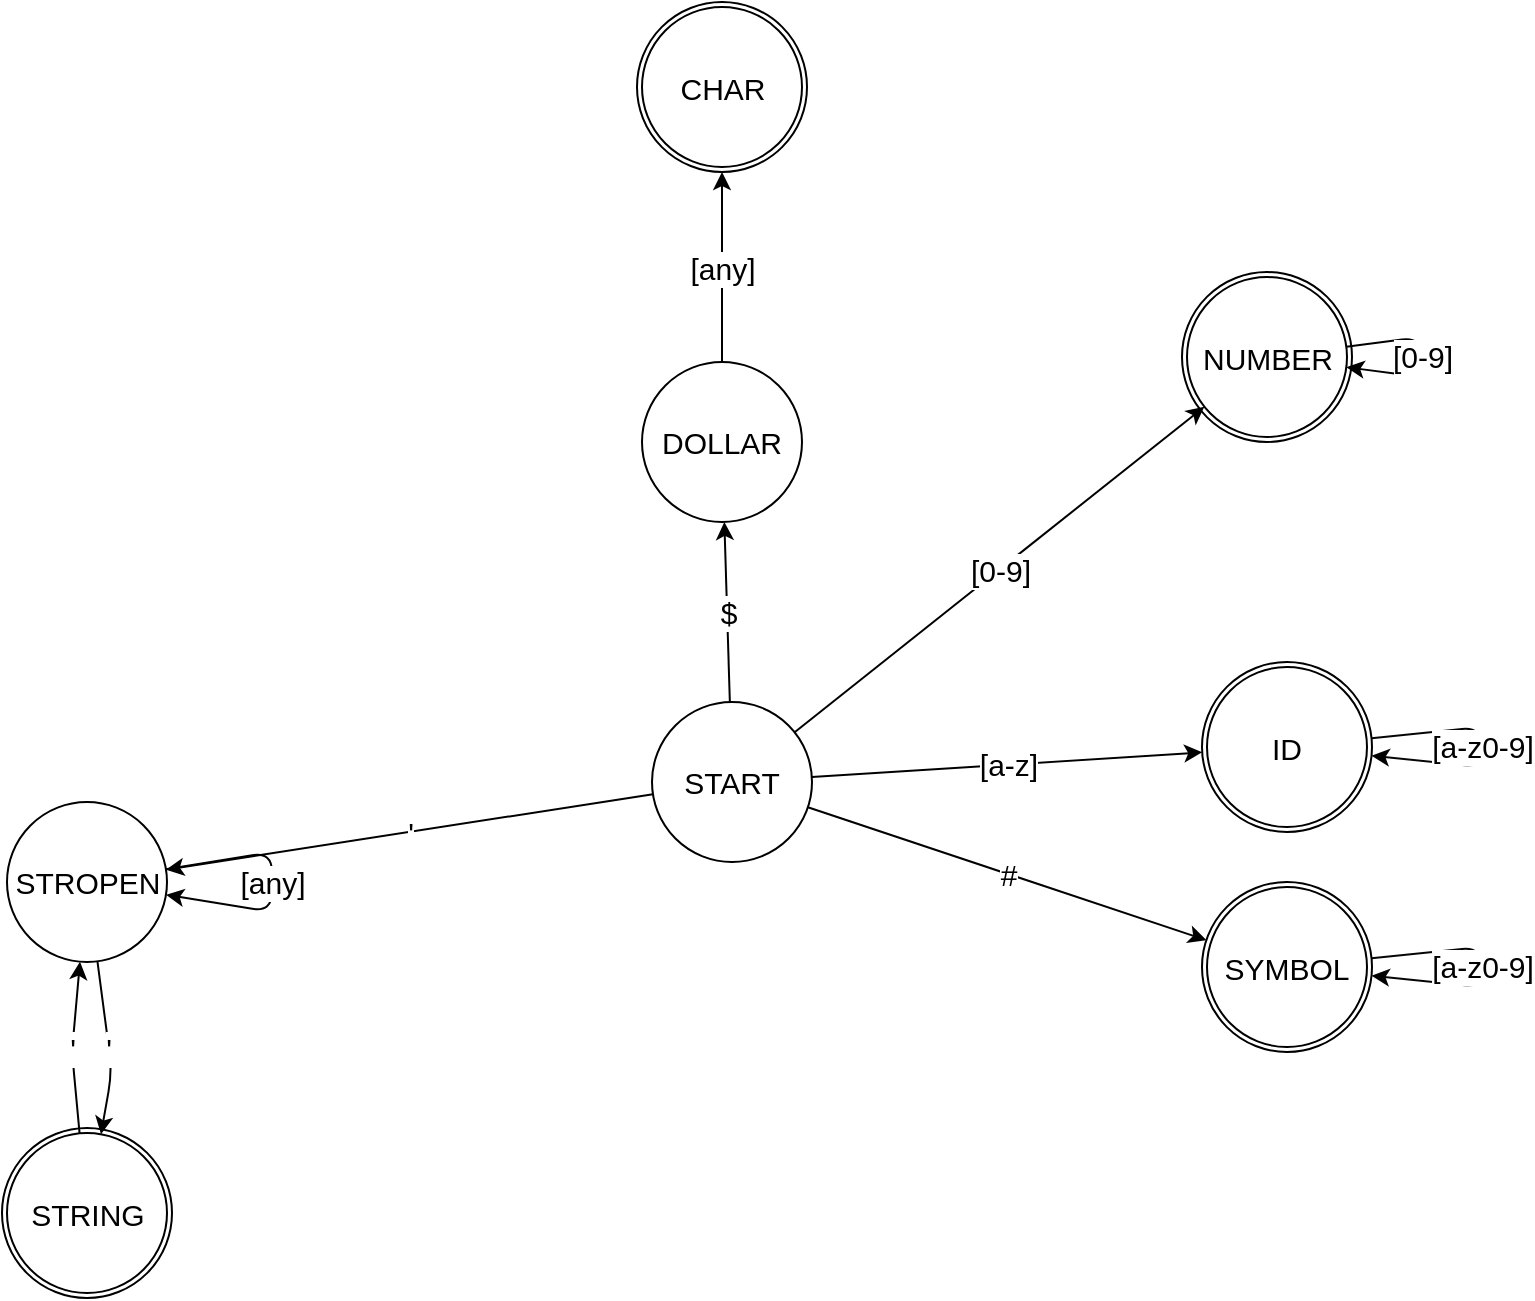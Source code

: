 <mxfile>
    <diagram id="55LnbDlsFnv04p-Imzg5" name="Page-1">
        <mxGraphModel dx="818" dy="782" grid="1" gridSize="10" guides="1" tooltips="1" connect="1" arrows="1" fold="1" page="1" pageScale="1" pageWidth="850" pageHeight="1100" math="0" shadow="0">
            <root>
                <mxCell id="0"/>
                <mxCell id="1" parent="0"/>
                <mxCell id="4" value="[a-z]" style="edgeStyle=none;html=1;fontSize=15;" parent="1" source="2" target="42" edge="1">
                    <mxGeometry relative="1" as="geometry">
                        <mxPoint x="198.847" y="380.678" as="targetPoint"/>
                    </mxGeometry>
                </mxCell>
                <mxCell id="9" value="$" style="edgeStyle=none;html=1;labelBorderColor=none;spacing=2;spacingTop=0;fontSize=15;" parent="1" source="2" target="8" edge="1">
                    <mxGeometry relative="1" as="geometry"/>
                </mxCell>
                <mxCell id="71" value="[0-9]" style="edgeStyle=none;shape=connector;rounded=1;sketch=0;jumpStyle=none;html=1;shadow=0;labelBackgroundColor=default;labelBorderColor=none;fontFamily=Helvetica;fontSize=15;fontColor=default;endArrow=classic;startSize=6;sourcePerimeterSpacing=0;strokeColor=default;" parent="1" source="2" target="67" edge="1">
                    <mxGeometry relative="1" as="geometry"/>
                </mxCell>
                <mxCell id="74" value="'" style="edgeStyle=none;shape=connector;rounded=1;sketch=0;jumpStyle=none;jumpSize=12;html=1;shadow=0;labelBackgroundColor=default;labelBorderColor=none;fontFamily=Helvetica;fontSize=15;fontColor=default;endArrow=classic;startSize=6;sourcePerimeterSpacing=0;strokeColor=default;" parent="1" source="2" target="73" edge="1">
                    <mxGeometry relative="1" as="geometry"/>
                </mxCell>
                <mxCell id="89" value="#" style="edgeStyle=none;html=1;fontSize=15;" parent="1" source="2" target="87" edge="1">
                    <mxGeometry relative="1" as="geometry"/>
                </mxCell>
                <mxCell id="2" value="START" style="ellipse;whiteSpace=wrap;html=1;aspect=fixed;fontSize=15;" parent="1" vertex="1">
                    <mxGeometry x="385" y="390" width="80" height="80" as="geometry"/>
                </mxCell>
                <mxCell id="38" value="[any]" style="edgeStyle=none;shape=connector;rounded=1;html=1;labelBackgroundColor=default;fontFamily=Helvetica;fontSize=15;fontColor=default;endArrow=classic;strokeColor=default;" parent="1" source="8" target="37" edge="1">
                    <mxGeometry relative="1" as="geometry"/>
                </mxCell>
                <mxCell id="8" value="&lt;font style=&quot;font-size: 15px&quot;&gt;DOLLAR&lt;/font&gt;" style="ellipse;whiteSpace=wrap;html=1;aspect=fixed;" parent="1" vertex="1">
                    <mxGeometry x="380" y="220" width="80" height="80" as="geometry"/>
                </mxCell>
                <mxCell id="35" value="" style="group;fontFamily=Helvetica;fontSize=15;fontColor=default;strokeColor=none;fillColor=default;html=1;" parent="1" vertex="1" connectable="0">
                    <mxGeometry x="377.5" y="40" width="85" height="85" as="geometry"/>
                </mxCell>
                <mxCell id="36" value="" style="ellipse;whiteSpace=wrap;html=1;aspect=fixed;fillColor=default;gradientColor=none;fontFamily=Helvetica;fontSize=15;fontColor=default;strokeColor=default;" parent="35" vertex="1">
                    <mxGeometry x="2.5" y="2.5" width="80" height="80" as="geometry"/>
                </mxCell>
                <mxCell id="37" value="CHAR" style="ellipse;whiteSpace=wrap;html=1;aspect=fixed;fillColor=none;gradientColor=none;fontFamily=Helvetica;fontSize=15;fontColor=default;strokeColor=default;" parent="35" vertex="1">
                    <mxGeometry width="85" height="85" as="geometry"/>
                </mxCell>
                <mxCell id="40" value="" style="group;fontFamily=Helvetica;fontSize=15;fontColor=default;strokeColor=none;fillColor=none;html=1;imageAspect=1;absoluteArcSize=0;autosize=0;" parent="1" vertex="1" connectable="0">
                    <mxGeometry x="660" y="370" width="85" height="85" as="geometry"/>
                </mxCell>
                <mxCell id="41" value="" style="ellipse;whiteSpace=wrap;html=1;aspect=fixed;fillColor=default;gradientColor=none;fontFamily=Helvetica;fontSize=15;fontColor=default;strokeColor=default;" parent="40" vertex="1">
                    <mxGeometry x="2.5" y="2.5" width="80" height="80" as="geometry"/>
                </mxCell>
                <mxCell id="42" value="ID" style="ellipse;whiteSpace=wrap;html=1;aspect=fixed;fillColor=none;gradientColor=none;fontFamily=Helvetica;fontSize=15;fontColor=default;strokeColor=default;" parent="40" vertex="1">
                    <mxGeometry width="85" height="85" as="geometry"/>
                </mxCell>
                <mxCell id="43" value="[a-z0-9]" style="edgeStyle=none;shape=connector;html=1;labelBackgroundColor=default;labelBorderColor=none;fontFamily=Helvetica;fontSize=15;fontColor=default;endArrow=classic;strokeColor=default;orthogonalLoop=0;backgroundOutline=0;arcSize=20;fillOpacity=100;strokeOpacity=98;rounded=1;startSize=6;sourcePerimeterSpacing=0;jumpStyle=none;shadow=0;sketch=0;" parent="40" source="42" target="42" edge="1">
                    <mxGeometry relative="1" as="geometry">
                        <Array as="points">
                            <mxPoint x="140" y="43"/>
                        </Array>
                    </mxGeometry>
                </mxCell>
                <mxCell id="66" value="" style="group;pointerEvents=0;fontFamily=Helvetica;fontSize=15;fontColor=default;fillColor=none;gradientColor=none;html=1;" parent="1" vertex="1" connectable="0">
                    <mxGeometry x="650" y="175" width="85" height="85" as="geometry"/>
                </mxCell>
                <mxCell id="67" value="NUMBER" style="ellipse;whiteSpace=wrap;html=1;aspect=fixed;fillColor=default;gradientColor=none;pointerEvents=0;fontFamily=Helvetica;fontSize=15;fontColor=default;" parent="66" vertex="1">
                    <mxGeometry x="2.5" y="2.5" width="80" height="80" as="geometry"/>
                </mxCell>
                <mxCell id="68" value="" style="ellipse;whiteSpace=wrap;html=1;aspect=fixed;fillColor=none;gradientColor=none;pointerEvents=0;fontFamily=Helvetica;fontSize=15;fontColor=default;" parent="66" vertex="1">
                    <mxGeometry width="85" height="85" as="geometry"/>
                </mxCell>
                <mxCell id="70" value="[0-9]" style="edgeStyle=none;shape=connector;rounded=1;sketch=0;jumpStyle=none;html=1;shadow=0;labelBackgroundColor=default;labelBorderColor=none;fontFamily=Helvetica;fontSize=15;fontColor=default;endArrow=classic;startSize=6;sourcePerimeterSpacing=0;strokeColor=default;" parent="66" source="67" target="67" edge="1">
                    <mxGeometry relative="1" as="geometry">
                        <Array as="points">
                            <mxPoint x="120" y="43"/>
                        </Array>
                    </mxGeometry>
                </mxCell>
                <mxCell id="85" value="" style="group;fontFamily=Helvetica;fontSize=15;fontColor=default;strokeColor=none;fillColor=none;html=1;imageAspect=1;absoluteArcSize=0;autosize=0;" parent="1" vertex="1" connectable="0">
                    <mxGeometry x="660" y="480" width="85" height="85" as="geometry"/>
                </mxCell>
                <mxCell id="86" value="" style="ellipse;whiteSpace=wrap;html=1;aspect=fixed;fillColor=default;gradientColor=none;fontFamily=Helvetica;fontSize=15;fontColor=default;strokeColor=default;" parent="85" vertex="1">
                    <mxGeometry x="2.5" y="2.5" width="80" height="80" as="geometry"/>
                </mxCell>
                <mxCell id="87" value="SYMBOL" style="ellipse;whiteSpace=wrap;html=1;aspect=fixed;fillColor=none;gradientColor=none;fontFamily=Helvetica;fontSize=15;fontColor=default;strokeColor=default;" parent="85" vertex="1">
                    <mxGeometry width="85" height="85" as="geometry"/>
                </mxCell>
                <mxCell id="88" value="[a-z0-9]" style="edgeStyle=none;shape=connector;html=1;labelBackgroundColor=default;labelBorderColor=none;fontFamily=Helvetica;fontSize=15;fontColor=default;endArrow=classic;strokeColor=default;orthogonalLoop=0;backgroundOutline=0;arcSize=20;fillOpacity=100;strokeOpacity=98;rounded=1;startSize=6;sourcePerimeterSpacing=0;jumpStyle=none;shadow=0;sketch=0;" parent="85" source="87" target="87" edge="1">
                    <mxGeometry relative="1" as="geometry">
                        <Array as="points">
                            <mxPoint x="140" y="43"/>
                        </Array>
                    </mxGeometry>
                </mxCell>
                <mxCell id="90" value="" style="group" parent="1" vertex="1" connectable="0">
                    <mxGeometry x="60" y="440.0" width="135" height="248.0" as="geometry"/>
                </mxCell>
                <mxCell id="73" value="STROPEN" style="ellipse;whiteSpace=wrap;html=1;aspect=fixed;fillColor=default;gradientColor=none;pointerEvents=0;fontFamily=Helvetica;fontSize=15;fontColor=default;" parent="90" vertex="1">
                    <mxGeometry x="2.5" width="80" height="80" as="geometry"/>
                </mxCell>
                <mxCell id="75" value="[any]" style="edgeStyle=none;shape=connector;rounded=1;sketch=0;jumpStyle=none;jumpSize=12;html=1;shadow=0;labelBackgroundColor=default;labelBorderColor=none;fontFamily=Helvetica;fontSize=15;fontColor=default;endArrow=classic;startSize=6;sourcePerimeterSpacing=0;strokeColor=default;" parent="90" source="73" target="73" edge="1">
                    <mxGeometry relative="1" as="geometry">
                        <Array as="points">
                            <mxPoint x="135" y="55.0"/>
                        </Array>
                    </mxGeometry>
                </mxCell>
                <mxCell id="76" value="" style="group;pointerEvents=0;fontFamily=Helvetica;fontSize=15;fontColor=default;fillColor=none;gradientColor=none;html=1;" parent="90" vertex="1" connectable="0">
                    <mxGeometry y="163.0" width="85" height="85" as="geometry"/>
                </mxCell>
                <mxCell id="77" value="STRING" style="ellipse;whiteSpace=wrap;html=1;aspect=fixed;fillColor=default;gradientColor=none;pointerEvents=0;fontFamily=Helvetica;fontSize=15;fontColor=default;" parent="76" vertex="1">
                    <mxGeometry x="2.5" y="2.5" width="80" height="80" as="geometry"/>
                </mxCell>
                <mxCell id="78" value="" style="ellipse;whiteSpace=wrap;html=1;aspect=fixed;fillColor=none;gradientColor=none;pointerEvents=0;fontFamily=Helvetica;fontSize=15;fontColor=default;" parent="76" vertex="1">
                    <mxGeometry width="85" height="85" as="geometry"/>
                </mxCell>
                <mxCell id="79" value="'" style="edgeStyle=none;shape=connector;rounded=1;sketch=0;jumpStyle=none;jumpSize=12;html=1;shadow=0;labelBackgroundColor=default;labelBorderColor=none;fontFamily=Helvetica;fontSize=15;fontColor=default;endArrow=classic;startSize=6;sourcePerimeterSpacing=0;strokeColor=default;" parent="90" source="73" target="77" edge="1">
                    <mxGeometry relative="1" as="geometry">
                        <Array as="points">
                            <mxPoint x="55" y="135.0"/>
                        </Array>
                    </mxGeometry>
                </mxCell>
                <mxCell id="80" value="'" style="edgeStyle=none;shape=connector;rounded=1;sketch=0;jumpStyle=none;jumpSize=12;html=1;shadow=0;labelBackgroundColor=default;labelBorderColor=none;fontFamily=Helvetica;fontSize=15;fontColor=default;endArrow=classic;startSize=6;sourcePerimeterSpacing=0;strokeColor=default;" parent="90" source="77" target="73" edge="1">
                    <mxGeometry relative="1" as="geometry">
                        <Array as="points">
                            <mxPoint x="35" y="125.0"/>
                        </Array>
                    </mxGeometry>
                </mxCell>
            </root>
        </mxGraphModel>
    </diagram>
</mxfile>